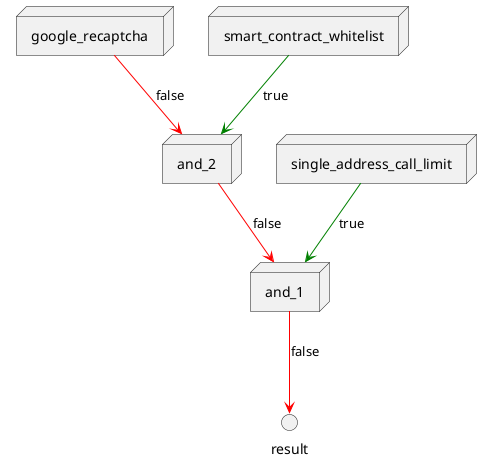 @startuml
node and_1
node and_2
node google_recaptcha
node smart_contract_whitelist
node single_address_call_limit

and_1 --[#red]> result:false
single_address_call_limit --[#green]> and_1:true
and_2 --[#red]> and_1:false
google_recaptcha --[#red]> and_2:false
smart_contract_whitelist --[#green]> and_2:true
@enduml